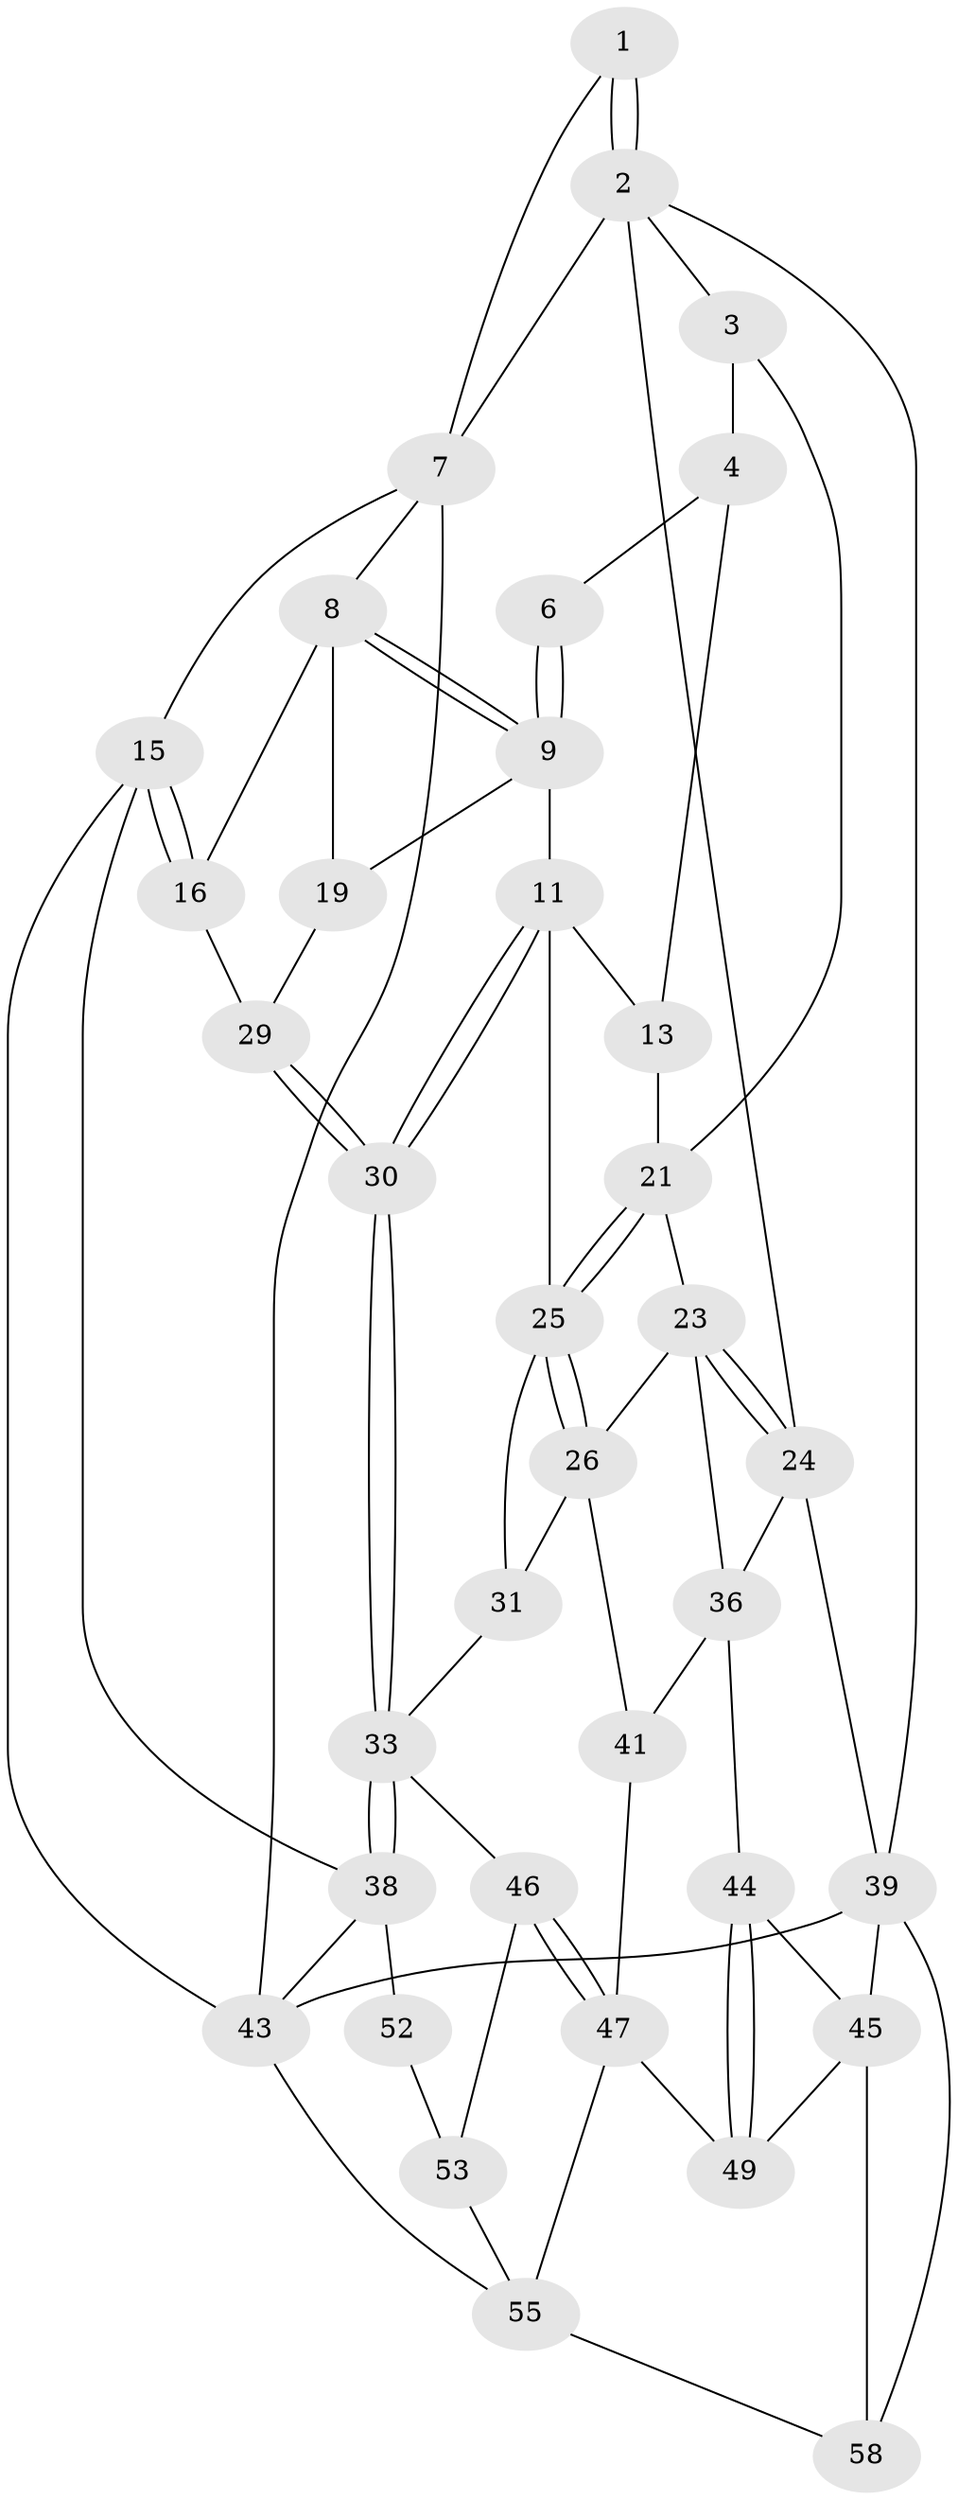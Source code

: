// Generated by graph-tools (version 1.1) at 2025/24/03/03/25 07:24:39]
// undirected, 36 vertices, 77 edges
graph export_dot {
graph [start="1"]
  node [color=gray90,style=filled];
  1 [pos="+0.7120198284871985+0"];
  2 [pos="+0+0",super="+18"];
  3 [pos="+0.3446453965744078+0.1325409063052485"];
  4 [pos="+0.4028165566254054+0.13590734206444322",super="+5"];
  6 [pos="+0.6238467432201072+0.01957168264515224"];
  7 [pos="+1+0",super="+14"];
  8 [pos="+0.8304457136408747+0.13553690773498267",super="+17"];
  9 [pos="+0.7167488129081953+0.18397041500206004",super="+10"];
  11 [pos="+0.6871487664465679+0.3506983481959027",super="+12"];
  13 [pos="+0.5765873037576866+0.28868514188073024",super="+20"];
  15 [pos="+1+0.30867676272252603",super="+37"];
  16 [pos="+1+0.3048475135258161"];
  19 [pos="+0.7773891123497927+0.3049202234852861"];
  21 [pos="+0.3945516354052773+0.3151564100249956",super="+22"];
  23 [pos="+0.29277486899828137+0.30279270241083195",super="+27"];
  24 [pos="+0+0.12291148554158175",super="+35"];
  25 [pos="+0.43098664587842045+0.4113234395724425",super="+28"];
  26 [pos="+0.3718345740271046+0.4899769437369118",super="+32"];
  29 [pos="+0.9612021235174597+0.31317132197066583"];
  30 [pos="+0.7469285341288179+0.4767841977395065"];
  31 [pos="+0.5170598377622394+0.5912813773034293"];
  33 [pos="+0.7760862194457823+0.5559941400608862",super="+34"];
  36 [pos="+0.05658643183603836+0.46154150271001665",super="+42"];
  38 [pos="+1+0.631606537451369",super="+51"];
  39 [pos="+0+0.6885639836034161",super="+40"];
  41 [pos="+0.2772861041047414+0.6434276834306594"];
  43 [pos="+1+1",super="+54"];
  44 [pos="+0.10932493675105928+0.6535684081803582"];
  45 [pos="+0.06542587386412783+0.7352221622022203",super="+50"];
  46 [pos="+0.5596541639904186+0.8003823462616336"];
  47 [pos="+0.4419312154416692+0.8831415608221987",super="+48"];
  49 [pos="+0.21581714523555104+0.8110086635081737"];
  52 [pos="+0.9246705959275536+0.7531440909382054"];
  53 [pos="+0.6043440431249972+0.8208262137301879",super="+56"];
  55 [pos="+0.9069691560113347+1",super="+57"];
  58 [pos="+0+1"];
  1 -- 2;
  1 -- 2;
  1 -- 7;
  2 -- 3;
  2 -- 24;
  2 -- 39;
  2 -- 7;
  3 -- 4;
  3 -- 21;
  4 -- 13 [weight=2];
  4 -- 6;
  6 -- 9;
  6 -- 9;
  7 -- 8;
  7 -- 43;
  7 -- 15;
  8 -- 9;
  8 -- 9;
  8 -- 16;
  8 -- 19;
  9 -- 11;
  9 -- 19;
  11 -- 30;
  11 -- 30;
  11 -- 13;
  11 -- 25;
  13 -- 21;
  15 -- 16;
  15 -- 16;
  15 -- 43;
  15 -- 38;
  16 -- 29;
  19 -- 29;
  21 -- 25;
  21 -- 25;
  21 -- 23;
  23 -- 24;
  23 -- 24;
  23 -- 26;
  23 -- 36;
  24 -- 36;
  24 -- 39;
  25 -- 26;
  25 -- 26;
  25 -- 31;
  26 -- 41;
  26 -- 31;
  29 -- 30;
  29 -- 30;
  30 -- 33;
  30 -- 33;
  31 -- 33;
  33 -- 38;
  33 -- 38;
  33 -- 46;
  36 -- 41;
  36 -- 44;
  38 -- 43;
  38 -- 52;
  39 -- 45;
  39 -- 43;
  39 -- 58;
  41 -- 47;
  43 -- 55;
  44 -- 45;
  44 -- 49;
  44 -- 49;
  45 -- 49;
  45 -- 58;
  46 -- 47;
  46 -- 47;
  46 -- 53;
  47 -- 49;
  47 -- 55;
  52 -- 53 [weight=2];
  53 -- 55;
  55 -- 58;
}
